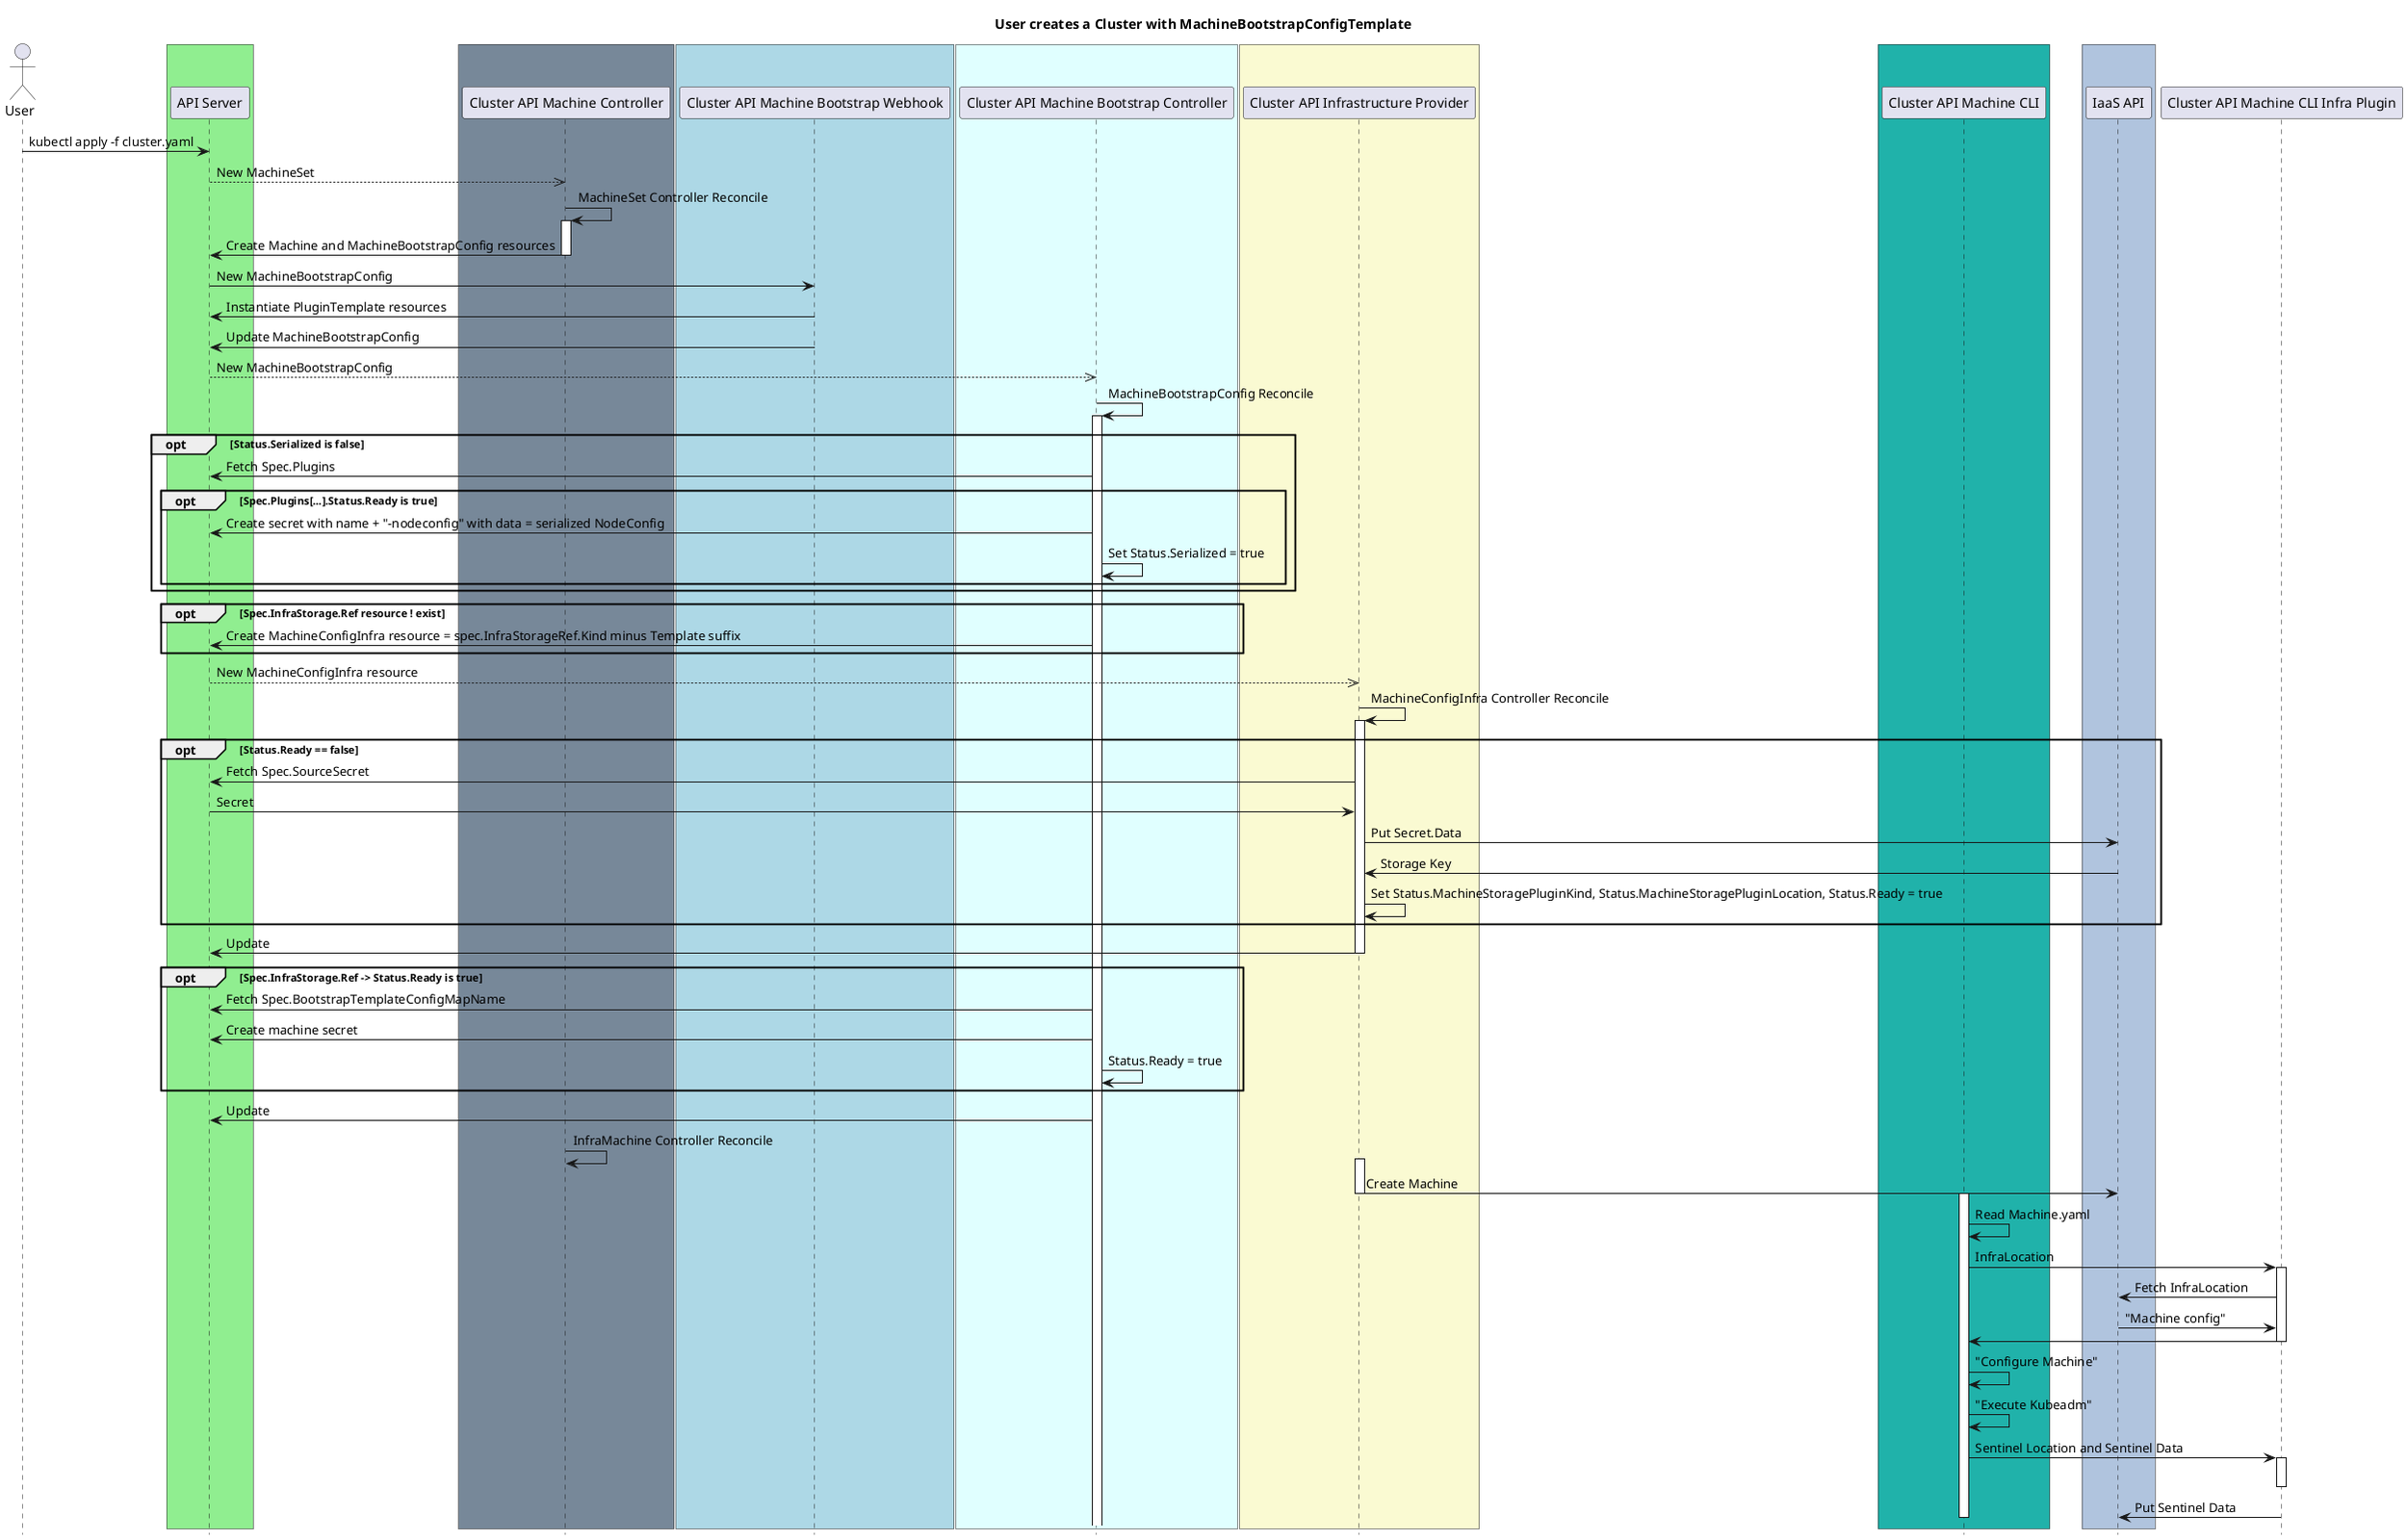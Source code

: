 @startuml
title User creates a Cluster with MachineBootstrapConfigTemplate
actor User

' -- GROUPS START ---

box #lightgreen
participant "API Server"
end box

box #lightslategray
participant "Cluster API Machine Controller"
end box

box #lightblue
participant "Cluster API Machine Bootstrap Webhook"
end box


box #LightCyan
participant "Cluster API Machine Bootstrap Controller"
end box

box #LightGoldenRodYellow
participant "Cluster API Infrastructure Provider"
end box

box #LightSeaGreen
participant "Cluster API Machine CLI"
end box

box #LightSteelBlue
participant "IaaS API"
end box

' -- GROUPS END ---

User->"API Server":kubectl apply -f cluster.yaml
"API Server"-->>"Cluster API Machine Controller": New MachineSet

"Cluster API Machine Controller"-> "Cluster API Machine Controller":MachineSet Controller Reconcile
activate "Cluster API Machine Controller"

"Cluster API Machine Controller"-> "API Server": Create Machine and MachineBootstrapConfig resources

deactivate "Cluster API Machine Controller"

"API Server"->"Cluster API Machine Bootstrap Webhook": New MachineBootstrapConfig

"Cluster API Machine Bootstrap Webhook"->"API Server": Instantiate PluginTemplate resources

"Cluster API Machine Bootstrap Webhook"->"API Server": Update MachineBootstrapConfig

"API Server"-->>"Cluster API Machine Bootstrap Controller": New MachineBootstrapConfig

"Cluster API Machine Bootstrap Controller"-> "Cluster API Machine Bootstrap Controller": MachineBootstrapConfig Reconcile
activate "Cluster API Machine Bootstrap Controller"

opt Status.Serialized is false

  "Cluster API Machine Bootstrap Controller"-> "API Server": Fetch Spec.Plugins

  opt Spec.Plugins[...].Status.Ready is true
    "Cluster API Machine Bootstrap Controller"-> "API Server": Create secret with name + "-nodeconfig" with data = serialized NodeConfig
    "Cluster API Machine Bootstrap Controller" -> "Cluster API Machine Bootstrap Controller": Set Status.Serialized = true
  end
end

opt Spec.InfraStorage.Ref resource ! exist
  "Cluster API Machine Bootstrap Controller"-> "API Server": Create MachineConfigInfra resource = spec.InfraStorageRef.Kind minus Template suffix
end

"API Server"-->>"Cluster API Infrastructure Provider": New MachineConfigInfra resource
"Cluster API Infrastructure Provider"-> "Cluster API Infrastructure Provider":MachineConfigInfra Controller Reconcile
activate "Cluster API Infrastructure Provider"

opt Status.Ready == false

"Cluster API Infrastructure Provider" -> "API Server": Fetch Spec.SourceSecret

"API Server" -> "Cluster API Infrastructure Provider": Secret

"Cluster API Infrastructure Provider" -> "IaaS API": Put Secret.Data

"IaaS API" -> "Cluster API Infrastructure Provider": Storage Key

"Cluster API Infrastructure Provider" -> "Cluster API Infrastructure Provider": Set Status.MachineStoragePluginKind, Status.MachineStoragePluginLocation, Status.Ready = true

end

"Cluster API Infrastructure Provider" -> "API Server": Update

deactivate "Cluster API Infrastructure Provider"

opt Spec.InfraStorage.Ref -> Status.Ready is true
  "Cluster API Machine Bootstrap Controller"-> "API Server": Fetch Spec.BootstrapTemplateConfigMapName
  "Cluster API Machine Bootstrap Controller"-> "API Server": Create machine secret
  "Cluster API Machine Bootstrap Controller"-> "Cluster API Machine Bootstrap Controller": Status.Ready = true
end

"Cluster API Machine Bootstrap Controller"-> "API Server": Update

"Cluster API Machine Controller"-> "Cluster API Machine Controller":InfraMachine Controller Reconcile
activate  "Cluster API Infrastructure Provider"

 "Cluster API Infrastructure Provider"-> "IaaS API": Create Machine

deactivate  "Cluster API Infrastructure Provider"

activate "Cluster API Machine CLI"

"Cluster API Machine CLI" -> "Cluster API Machine CLI": Read Machine.yaml

"Cluster API Machine CLI" -> "Cluster API Machine CLI Infra Plugin": InfraLocation
activate "Cluster API Machine CLI Infra Plugin"

"Cluster API Machine CLI Infra Plugin" -> "IaaS API": Fetch InfraLocation
"IaaS API" -> "Cluster API Machine CLI Infra Plugin": "Machine config"

"Cluster API Machine CLI Infra Plugin" ->  "Cluster API Machine CLI"
deactivate "Cluster API Machine CLI Infra Plugin"

"Cluster API Machine CLI" -> "Cluster API Machine CLI": "Configure Machine"
"Cluster API Machine CLI" -> "Cluster API Machine CLI": "Execute Kubeadm"

"Cluster API Machine CLI" -> "Cluster API Machine CLI Infra Plugin": Sentinel Location and Sentinel Data
activate "Cluster API Machine CLI Infra Plugin"

deactivate "Cluster API Machine CLI Infra Plugin"

"Cluster API Machine CLI Infra Plugin" -> "IaaS API": Put Sentinel Data
deactivate "Cluster API Machine CLI"

hide footbox
@enduml
